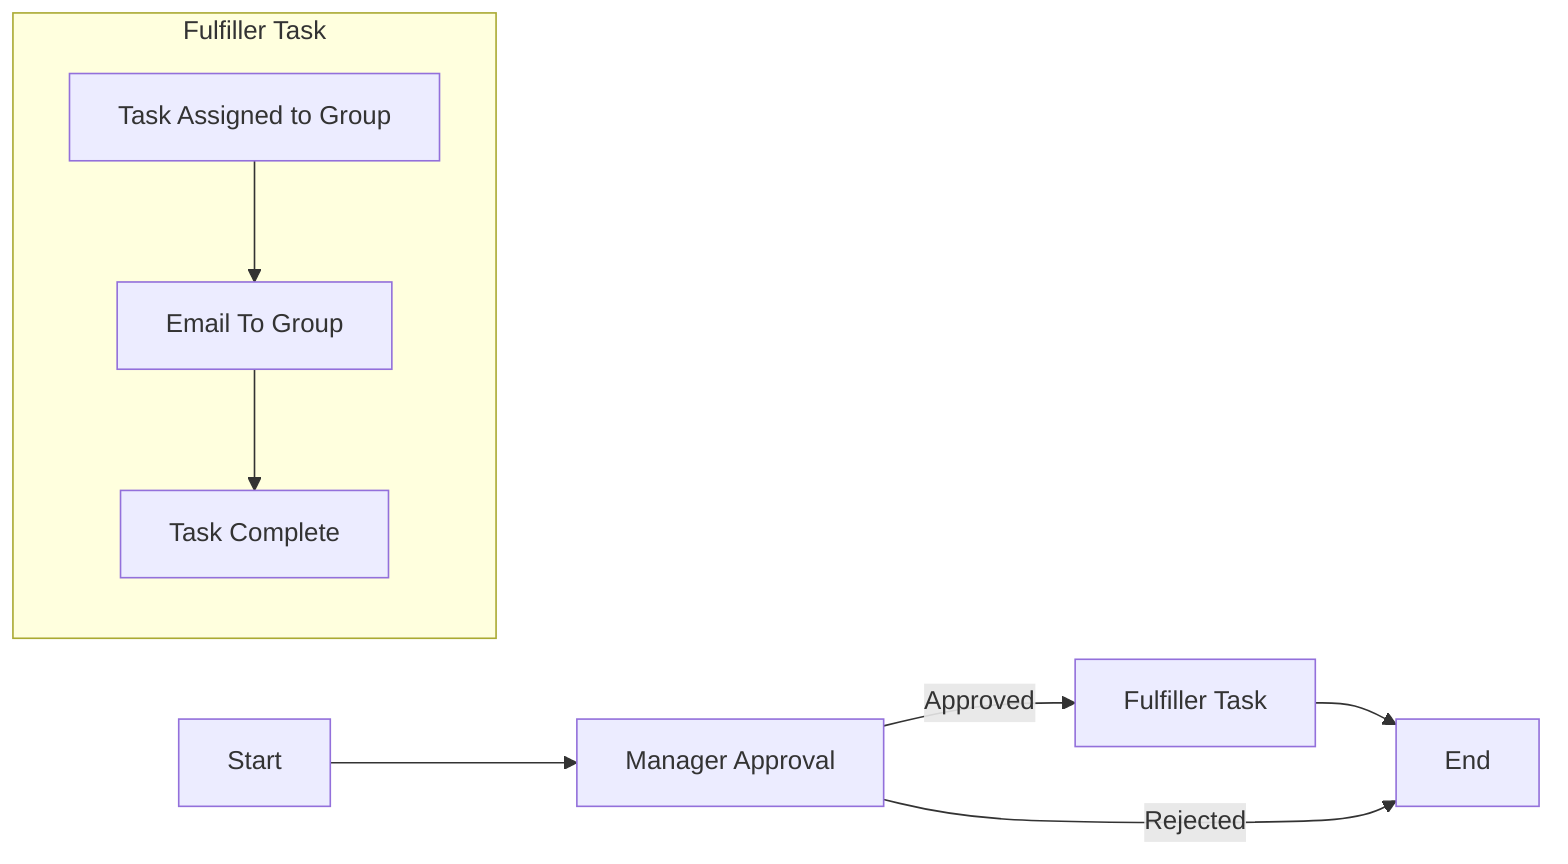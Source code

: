 graph LR
  Start[Start] --> Approval[Manager Approval]
  Approval--Approved--> Task[Fulfiller Task]
  Task-->End
  Approval--Rejected--> End
  subgraph Fulfiller Task
    FTAssigned[Task Assigned to Group]-->FTEmailGroup[Email To Group]
    FTEmailGroup-->TaskComplete[Task Complete]
  end